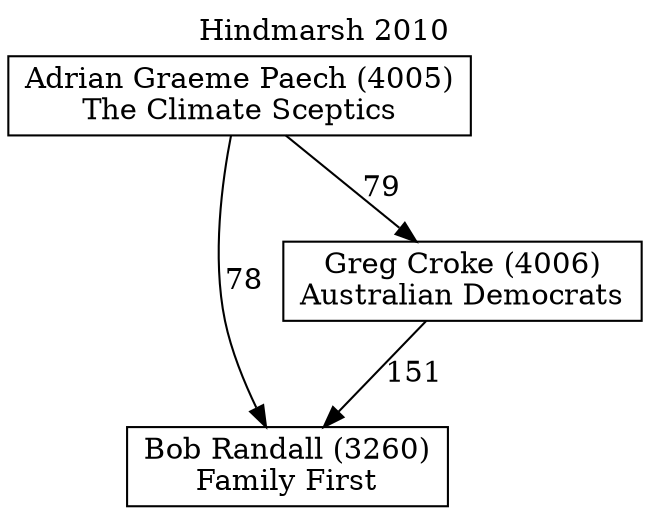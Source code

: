 // House preference flow
digraph "Bob Randall (3260)_Hindmarsh_2010" {
	graph [label="Hindmarsh 2010" labelloc=t mclimit=10]
	node [shape=box]
	"Bob Randall (3260)" [label="Bob Randall (3260)
Family First"]
	"Greg Croke (4006)" [label="Greg Croke (4006)
Australian Democrats"]
	"Adrian Graeme Paech (4005)" [label="Adrian Graeme Paech (4005)
The Climate Sceptics"]
	"Greg Croke (4006)" -> "Bob Randall (3260)" [label=151]
	"Adrian Graeme Paech (4005)" -> "Greg Croke (4006)" [label=79]
	"Adrian Graeme Paech (4005)" -> "Bob Randall (3260)" [label=78]
}
